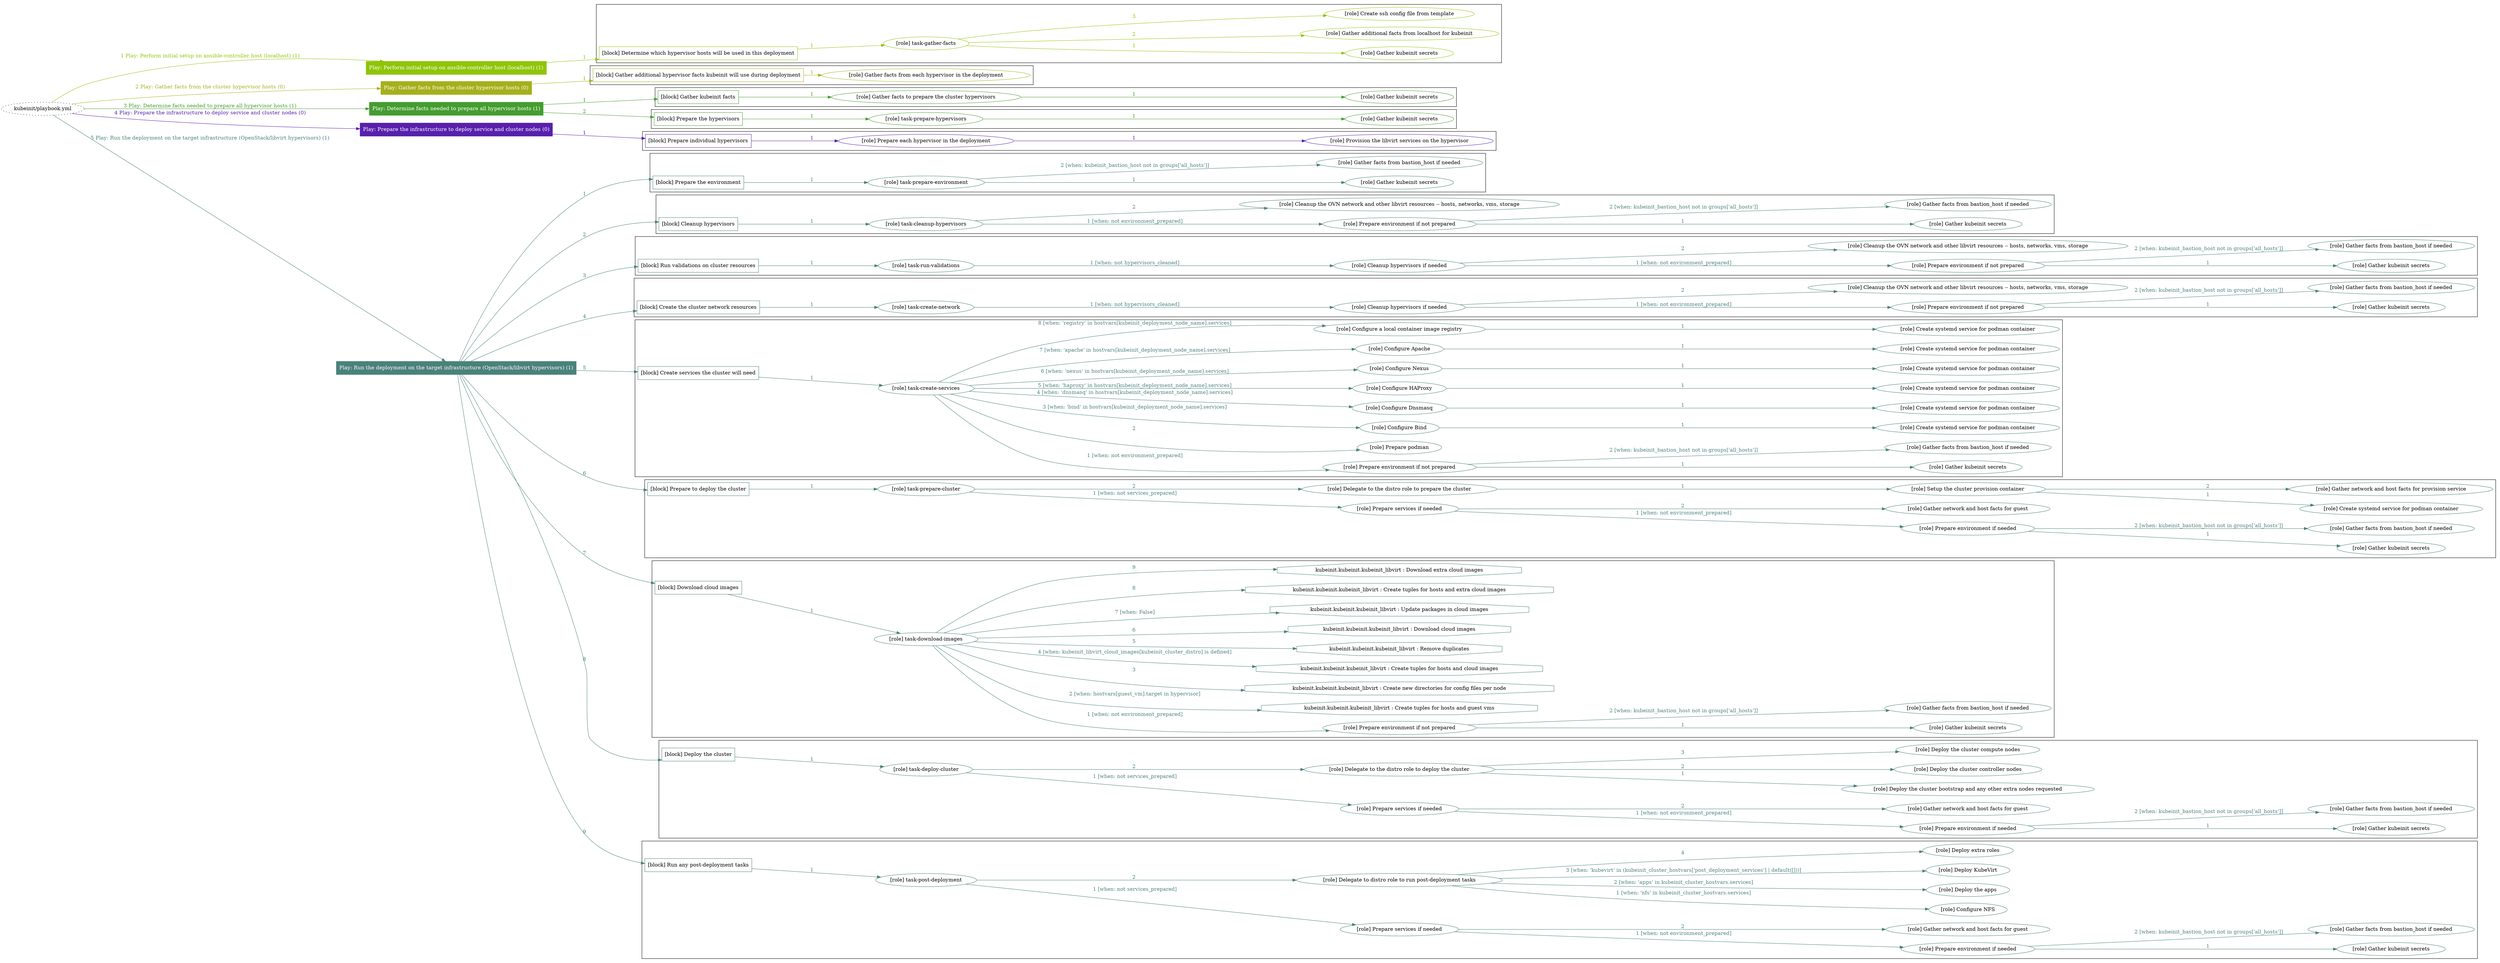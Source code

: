 digraph {
	graph [concentrate=true ordering=in rankdir=LR ratio=fill]
	edge [esep=5 sep=10]
	"kubeinit/playbook.yml" [URL="/home/runner/work/kubeinit/kubeinit/kubeinit/playbook.yml" id=playbook_f62dacee style=dotted]
	"kubeinit/playbook.yml" -> play_d34c6383 [label="1 Play: Perform initial setup on ansible-controller host (localhost) (1)" color="#90c408" fontcolor="#90c408" id=edge_play_d34c6383 labeltooltip="1 Play: Perform initial setup on ansible-controller host (localhost) (1)" tooltip="1 Play: Perform initial setup on ansible-controller host (localhost) (1)"]
	subgraph "Play: Perform initial setup on ansible-controller host (localhost) (1)" {
		play_d34c6383 [label="Play: Perform initial setup on ansible-controller host (localhost) (1)" URL="/home/runner/work/kubeinit/kubeinit/kubeinit/playbook.yml" color="#90c408" fontcolor="#ffffff" id=play_d34c6383 shape=box style=filled tooltip=localhost]
		play_d34c6383 -> block_86bbb90d [label=1 color="#90c408" fontcolor="#90c408" id=edge_block_86bbb90d labeltooltip=1 tooltip=1]
		subgraph cluster_block_86bbb90d {
			block_86bbb90d [label="[block] Determine which hypervisor hosts will be used in this deployment" URL="/home/runner/work/kubeinit/kubeinit/kubeinit/playbook.yml" color="#90c408" id=block_86bbb90d labeltooltip="Determine which hypervisor hosts will be used in this deployment" shape=box tooltip="Determine which hypervisor hosts will be used in this deployment"]
			block_86bbb90d -> role_127b3d92 [label="1 " color="#90c408" fontcolor="#90c408" id=edge_role_127b3d92 labeltooltip="1 " tooltip="1 "]
			subgraph "task-gather-facts" {
				role_127b3d92 [label="[role] task-gather-facts" URL="/home/runner/work/kubeinit/kubeinit/kubeinit/playbook.yml" color="#90c408" id=role_127b3d92 tooltip="task-gather-facts"]
				role_127b3d92 -> role_16529d26 [label="1 " color="#90c408" fontcolor="#90c408" id=edge_role_16529d26 labeltooltip="1 " tooltip="1 "]
				subgraph "Gather kubeinit secrets" {
					role_16529d26 [label="[role] Gather kubeinit secrets" URL="/home/runner/.ansible/collections/ansible_collections/kubeinit/kubeinit/roles/kubeinit_prepare/tasks/build_hypervisors_group.yml" color="#90c408" id=role_16529d26 tooltip="Gather kubeinit secrets"]
				}
				role_127b3d92 -> role_1d001908 [label="2 " color="#90c408" fontcolor="#90c408" id=edge_role_1d001908 labeltooltip="2 " tooltip="2 "]
				subgraph "Gather additional facts from localhost for kubeinit" {
					role_1d001908 [label="[role] Gather additional facts from localhost for kubeinit" URL="/home/runner/.ansible/collections/ansible_collections/kubeinit/kubeinit/roles/kubeinit_prepare/tasks/build_hypervisors_group.yml" color="#90c408" id=role_1d001908 tooltip="Gather additional facts from localhost for kubeinit"]
				}
				role_127b3d92 -> role_d68fce85 [label="3 " color="#90c408" fontcolor="#90c408" id=edge_role_d68fce85 labeltooltip="3 " tooltip="3 "]
				subgraph "Create ssh config file from template" {
					role_d68fce85 [label="[role] Create ssh config file from template" URL="/home/runner/.ansible/collections/ansible_collections/kubeinit/kubeinit/roles/kubeinit_prepare/tasks/build_hypervisors_group.yml" color="#90c408" id=role_d68fce85 tooltip="Create ssh config file from template"]
				}
			}
		}
	}
	"kubeinit/playbook.yml" -> play_07212cf3 [label="2 Play: Gather facts from the cluster hypervisor hosts (0)" color="#a6b01c" fontcolor="#a6b01c" id=edge_play_07212cf3 labeltooltip="2 Play: Gather facts from the cluster hypervisor hosts (0)" tooltip="2 Play: Gather facts from the cluster hypervisor hosts (0)"]
	subgraph "Play: Gather facts from the cluster hypervisor hosts (0)" {
		play_07212cf3 [label="Play: Gather facts from the cluster hypervisor hosts (0)" URL="/home/runner/work/kubeinit/kubeinit/kubeinit/playbook.yml" color="#a6b01c" fontcolor="#ffffff" id=play_07212cf3 shape=box style=filled tooltip="Play: Gather facts from the cluster hypervisor hosts (0)"]
		play_07212cf3 -> block_07e060f6 [label=1 color="#a6b01c" fontcolor="#a6b01c" id=edge_block_07e060f6 labeltooltip=1 tooltip=1]
		subgraph cluster_block_07e060f6 {
			block_07e060f6 [label="[block] Gather additional hypervisor facts kubeinit will use during deployment" URL="/home/runner/work/kubeinit/kubeinit/kubeinit/playbook.yml" color="#a6b01c" id=block_07e060f6 labeltooltip="Gather additional hypervisor facts kubeinit will use during deployment" shape=box tooltip="Gather additional hypervisor facts kubeinit will use during deployment"]
			block_07e060f6 -> role_99aef348 [label="1 " color="#a6b01c" fontcolor="#a6b01c" id=edge_role_99aef348 labeltooltip="1 " tooltip="1 "]
			subgraph "Gather facts from each hypervisor in the deployment" {
				role_99aef348 [label="[role] Gather facts from each hypervisor in the deployment" URL="/home/runner/work/kubeinit/kubeinit/kubeinit/playbook.yml" color="#a6b01c" id=role_99aef348 tooltip="Gather facts from each hypervisor in the deployment"]
			}
		}
	}
	"kubeinit/playbook.yml" -> play_70c550be [label="3 Play: Determine facts needed to prepare all hypervisor hosts (1)" color="#449d2f" fontcolor="#449d2f" id=edge_play_70c550be labeltooltip="3 Play: Determine facts needed to prepare all hypervisor hosts (1)" tooltip="3 Play: Determine facts needed to prepare all hypervisor hosts (1)"]
	subgraph "Play: Determine facts needed to prepare all hypervisor hosts (1)" {
		play_70c550be [label="Play: Determine facts needed to prepare all hypervisor hosts (1)" URL="/home/runner/work/kubeinit/kubeinit/kubeinit/playbook.yml" color="#449d2f" fontcolor="#ffffff" id=play_70c550be shape=box style=filled tooltip=localhost]
		play_70c550be -> block_99082cce [label=1 color="#449d2f" fontcolor="#449d2f" id=edge_block_99082cce labeltooltip=1 tooltip=1]
		subgraph cluster_block_99082cce {
			block_99082cce [label="[block] Gather kubeinit facts" URL="/home/runner/work/kubeinit/kubeinit/kubeinit/playbook.yml" color="#449d2f" id=block_99082cce labeltooltip="Gather kubeinit facts" shape=box tooltip="Gather kubeinit facts"]
			block_99082cce -> role_f2013ba8 [label="1 " color="#449d2f" fontcolor="#449d2f" id=edge_role_f2013ba8 labeltooltip="1 " tooltip="1 "]
			subgraph "Gather facts to prepare the cluster hypervisors" {
				role_f2013ba8 [label="[role] Gather facts to prepare the cluster hypervisors" URL="/home/runner/work/kubeinit/kubeinit/kubeinit/playbook.yml" color="#449d2f" id=role_f2013ba8 tooltip="Gather facts to prepare the cluster hypervisors"]
				role_f2013ba8 -> role_d6808d22 [label="1 " color="#449d2f" fontcolor="#449d2f" id=edge_role_d6808d22 labeltooltip="1 " tooltip="1 "]
				subgraph "Gather kubeinit secrets" {
					role_d6808d22 [label="[role] Gather kubeinit secrets" URL="/home/runner/.ansible/collections/ansible_collections/kubeinit/kubeinit/roles/kubeinit_prepare/tasks/gather_kubeinit_facts.yml" color="#449d2f" id=role_d6808d22 tooltip="Gather kubeinit secrets"]
				}
			}
		}
		play_70c550be -> block_7550e817 [label=2 color="#449d2f" fontcolor="#449d2f" id=edge_block_7550e817 labeltooltip=2 tooltip=2]
		subgraph cluster_block_7550e817 {
			block_7550e817 [label="[block] Prepare the hypervisors" URL="/home/runner/work/kubeinit/kubeinit/kubeinit/playbook.yml" color="#449d2f" id=block_7550e817 labeltooltip="Prepare the hypervisors" shape=box tooltip="Prepare the hypervisors"]
			block_7550e817 -> role_cfacbad2 [label="1 " color="#449d2f" fontcolor="#449d2f" id=edge_role_cfacbad2 labeltooltip="1 " tooltip="1 "]
			subgraph "task-prepare-hypervisors" {
				role_cfacbad2 [label="[role] task-prepare-hypervisors" URL="/home/runner/work/kubeinit/kubeinit/kubeinit/playbook.yml" color="#449d2f" id=role_cfacbad2 tooltip="task-prepare-hypervisors"]
				role_cfacbad2 -> role_4e8a6b74 [label="1 " color="#449d2f" fontcolor="#449d2f" id=edge_role_4e8a6b74 labeltooltip="1 " tooltip="1 "]
				subgraph "Gather kubeinit secrets" {
					role_4e8a6b74 [label="[role] Gather kubeinit secrets" URL="/home/runner/.ansible/collections/ansible_collections/kubeinit/kubeinit/roles/kubeinit_prepare/tasks/gather_kubeinit_facts.yml" color="#449d2f" id=role_4e8a6b74 tooltip="Gather kubeinit secrets"]
				}
			}
		}
	}
	"kubeinit/playbook.yml" -> play_c4260c16 [label="4 Play: Prepare the infrastructure to deploy service and cluster nodes (0)" color="#5820ac" fontcolor="#5820ac" id=edge_play_c4260c16 labeltooltip="4 Play: Prepare the infrastructure to deploy service and cluster nodes (0)" tooltip="4 Play: Prepare the infrastructure to deploy service and cluster nodes (0)"]
	subgraph "Play: Prepare the infrastructure to deploy service and cluster nodes (0)" {
		play_c4260c16 [label="Play: Prepare the infrastructure to deploy service and cluster nodes (0)" URL="/home/runner/work/kubeinit/kubeinit/kubeinit/playbook.yml" color="#5820ac" fontcolor="#ffffff" id=play_c4260c16 shape=box style=filled tooltip="Play: Prepare the infrastructure to deploy service and cluster nodes (0)"]
		play_c4260c16 -> block_08b76d4e [label=1 color="#5820ac" fontcolor="#5820ac" id=edge_block_08b76d4e labeltooltip=1 tooltip=1]
		subgraph cluster_block_08b76d4e {
			block_08b76d4e [label="[block] Prepare individual hypervisors" URL="/home/runner/work/kubeinit/kubeinit/kubeinit/playbook.yml" color="#5820ac" id=block_08b76d4e labeltooltip="Prepare individual hypervisors" shape=box tooltip="Prepare individual hypervisors"]
			block_08b76d4e -> role_94db385a [label="1 " color="#5820ac" fontcolor="#5820ac" id=edge_role_94db385a labeltooltip="1 " tooltip="1 "]
			subgraph "Prepare each hypervisor in the deployment" {
				role_94db385a [label="[role] Prepare each hypervisor in the deployment" URL="/home/runner/work/kubeinit/kubeinit/kubeinit/playbook.yml" color="#5820ac" id=role_94db385a tooltip="Prepare each hypervisor in the deployment"]
				role_94db385a -> role_24087359 [label="1 " color="#5820ac" fontcolor="#5820ac" id=edge_role_24087359 labeltooltip="1 " tooltip="1 "]
				subgraph "Provision the libvirt services on the hypervisor" {
					role_24087359 [label="[role] Provision the libvirt services on the hypervisor" URL="/home/runner/.ansible/collections/ansible_collections/kubeinit/kubeinit/roles/kubeinit_prepare/tasks/prepare_hypervisor.yml" color="#5820ac" id=role_24087359 tooltip="Provision the libvirt services on the hypervisor"]
				}
			}
		}
	}
	"kubeinit/playbook.yml" -> play_a741272f [label="5 Play: Run the deployment on the target infrastructure (OpenStack/libvirt hypervisors) (1)" color="#4a827b" fontcolor="#4a827b" id=edge_play_a741272f labeltooltip="5 Play: Run the deployment on the target infrastructure (OpenStack/libvirt hypervisors) (1)" tooltip="5 Play: Run the deployment on the target infrastructure (OpenStack/libvirt hypervisors) (1)"]
	subgraph "Play: Run the deployment on the target infrastructure (OpenStack/libvirt hypervisors) (1)" {
		play_a741272f [label="Play: Run the deployment on the target infrastructure (OpenStack/libvirt hypervisors) (1)" URL="/home/runner/work/kubeinit/kubeinit/kubeinit/playbook.yml" color="#4a827b" fontcolor="#ffffff" id=play_a741272f shape=box style=filled tooltip=localhost]
		play_a741272f -> block_d82d69b3 [label=1 color="#4a827b" fontcolor="#4a827b" id=edge_block_d82d69b3 labeltooltip=1 tooltip=1]
		subgraph cluster_block_d82d69b3 {
			block_d82d69b3 [label="[block] Prepare the environment" URL="/home/runner/work/kubeinit/kubeinit/kubeinit/playbook.yml" color="#4a827b" id=block_d82d69b3 labeltooltip="Prepare the environment" shape=box tooltip="Prepare the environment"]
			block_d82d69b3 -> role_6248d3af [label="1 " color="#4a827b" fontcolor="#4a827b" id=edge_role_6248d3af labeltooltip="1 " tooltip="1 "]
			subgraph "task-prepare-environment" {
				role_6248d3af [label="[role] task-prepare-environment" URL="/home/runner/work/kubeinit/kubeinit/kubeinit/playbook.yml" color="#4a827b" id=role_6248d3af tooltip="task-prepare-environment"]
				role_6248d3af -> role_ca3c76b8 [label="1 " color="#4a827b" fontcolor="#4a827b" id=edge_role_ca3c76b8 labeltooltip="1 " tooltip="1 "]
				subgraph "Gather kubeinit secrets" {
					role_ca3c76b8 [label="[role] Gather kubeinit secrets" URL="/home/runner/.ansible/collections/ansible_collections/kubeinit/kubeinit/roles/kubeinit_prepare/tasks/gather_kubeinit_facts.yml" color="#4a827b" id=role_ca3c76b8 tooltip="Gather kubeinit secrets"]
				}
				role_6248d3af -> role_d2917ccc [label="2 [when: kubeinit_bastion_host not in groups['all_hosts']]" color="#4a827b" fontcolor="#4a827b" id=edge_role_d2917ccc labeltooltip="2 [when: kubeinit_bastion_host not in groups['all_hosts']]" tooltip="2 [when: kubeinit_bastion_host not in groups['all_hosts']]"]
				subgraph "Gather facts from bastion_host if needed" {
					role_d2917ccc [label="[role] Gather facts from bastion_host if needed" URL="/home/runner/.ansible/collections/ansible_collections/kubeinit/kubeinit/roles/kubeinit_prepare/tasks/main.yml" color="#4a827b" id=role_d2917ccc tooltip="Gather facts from bastion_host if needed"]
				}
			}
		}
		play_a741272f -> block_89698803 [label=2 color="#4a827b" fontcolor="#4a827b" id=edge_block_89698803 labeltooltip=2 tooltip=2]
		subgraph cluster_block_89698803 {
			block_89698803 [label="[block] Cleanup hypervisors" URL="/home/runner/work/kubeinit/kubeinit/kubeinit/playbook.yml" color="#4a827b" id=block_89698803 labeltooltip="Cleanup hypervisors" shape=box tooltip="Cleanup hypervisors"]
			block_89698803 -> role_d2c36cb2 [label="1 " color="#4a827b" fontcolor="#4a827b" id=edge_role_d2c36cb2 labeltooltip="1 " tooltip="1 "]
			subgraph "task-cleanup-hypervisors" {
				role_d2c36cb2 [label="[role] task-cleanup-hypervisors" URL="/home/runner/work/kubeinit/kubeinit/kubeinit/playbook.yml" color="#4a827b" id=role_d2c36cb2 tooltip="task-cleanup-hypervisors"]
				role_d2c36cb2 -> role_709db696 [label="1 [when: not environment_prepared]" color="#4a827b" fontcolor="#4a827b" id=edge_role_709db696 labeltooltip="1 [when: not environment_prepared]" tooltip="1 [when: not environment_prepared]"]
				subgraph "Prepare environment if not prepared" {
					role_709db696 [label="[role] Prepare environment if not prepared" URL="/home/runner/.ansible/collections/ansible_collections/kubeinit/kubeinit/roles/kubeinit_libvirt/tasks/cleanup_hypervisors.yml" color="#4a827b" id=role_709db696 tooltip="Prepare environment if not prepared"]
					role_709db696 -> role_8a3fa9d1 [label="1 " color="#4a827b" fontcolor="#4a827b" id=edge_role_8a3fa9d1 labeltooltip="1 " tooltip="1 "]
					subgraph "Gather kubeinit secrets" {
						role_8a3fa9d1 [label="[role] Gather kubeinit secrets" URL="/home/runner/.ansible/collections/ansible_collections/kubeinit/kubeinit/roles/kubeinit_prepare/tasks/gather_kubeinit_facts.yml" color="#4a827b" id=role_8a3fa9d1 tooltip="Gather kubeinit secrets"]
					}
					role_709db696 -> role_1c7e9cf4 [label="2 [when: kubeinit_bastion_host not in groups['all_hosts']]" color="#4a827b" fontcolor="#4a827b" id=edge_role_1c7e9cf4 labeltooltip="2 [when: kubeinit_bastion_host not in groups['all_hosts']]" tooltip="2 [when: kubeinit_bastion_host not in groups['all_hosts']]"]
					subgraph "Gather facts from bastion_host if needed" {
						role_1c7e9cf4 [label="[role] Gather facts from bastion_host if needed" URL="/home/runner/.ansible/collections/ansible_collections/kubeinit/kubeinit/roles/kubeinit_prepare/tasks/main.yml" color="#4a827b" id=role_1c7e9cf4 tooltip="Gather facts from bastion_host if needed"]
					}
				}
				role_d2c36cb2 -> role_dbc3b9ea [label="2 " color="#4a827b" fontcolor="#4a827b" id=edge_role_dbc3b9ea labeltooltip="2 " tooltip="2 "]
				subgraph "Cleanup the OVN network and other libvirt resources -- hosts, networks, vms, storage" {
					role_dbc3b9ea [label="[role] Cleanup the OVN network and other libvirt resources -- hosts, networks, vms, storage" URL="/home/runner/.ansible/collections/ansible_collections/kubeinit/kubeinit/roles/kubeinit_libvirt/tasks/cleanup_hypervisors.yml" color="#4a827b" id=role_dbc3b9ea tooltip="Cleanup the OVN network and other libvirt resources -- hosts, networks, vms, storage"]
				}
			}
		}
		play_a741272f -> block_a65690b3 [label=3 color="#4a827b" fontcolor="#4a827b" id=edge_block_a65690b3 labeltooltip=3 tooltip=3]
		subgraph cluster_block_a65690b3 {
			block_a65690b3 [label="[block] Run validations on cluster resources" URL="/home/runner/work/kubeinit/kubeinit/kubeinit/playbook.yml" color="#4a827b" id=block_a65690b3 labeltooltip="Run validations on cluster resources" shape=box tooltip="Run validations on cluster resources"]
			block_a65690b3 -> role_35ef957d [label="1 " color="#4a827b" fontcolor="#4a827b" id=edge_role_35ef957d labeltooltip="1 " tooltip="1 "]
			subgraph "task-run-validations" {
				role_35ef957d [label="[role] task-run-validations" URL="/home/runner/work/kubeinit/kubeinit/kubeinit/playbook.yml" color="#4a827b" id=role_35ef957d tooltip="task-run-validations"]
				role_35ef957d -> role_9b963ed4 [label="1 [when: not hypervisors_cleaned]" color="#4a827b" fontcolor="#4a827b" id=edge_role_9b963ed4 labeltooltip="1 [when: not hypervisors_cleaned]" tooltip="1 [when: not hypervisors_cleaned]"]
				subgraph "Cleanup hypervisors if needed" {
					role_9b963ed4 [label="[role] Cleanup hypervisors if needed" URL="/home/runner/.ansible/collections/ansible_collections/kubeinit/kubeinit/roles/kubeinit_validations/tasks/main.yml" color="#4a827b" id=role_9b963ed4 tooltip="Cleanup hypervisors if needed"]
					role_9b963ed4 -> role_b4fe8e39 [label="1 [when: not environment_prepared]" color="#4a827b" fontcolor="#4a827b" id=edge_role_b4fe8e39 labeltooltip="1 [when: not environment_prepared]" tooltip="1 [when: not environment_prepared]"]
					subgraph "Prepare environment if not prepared" {
						role_b4fe8e39 [label="[role] Prepare environment if not prepared" URL="/home/runner/.ansible/collections/ansible_collections/kubeinit/kubeinit/roles/kubeinit_libvirt/tasks/cleanup_hypervisors.yml" color="#4a827b" id=role_b4fe8e39 tooltip="Prepare environment if not prepared"]
						role_b4fe8e39 -> role_36b3250a [label="1 " color="#4a827b" fontcolor="#4a827b" id=edge_role_36b3250a labeltooltip="1 " tooltip="1 "]
						subgraph "Gather kubeinit secrets" {
							role_36b3250a [label="[role] Gather kubeinit secrets" URL="/home/runner/.ansible/collections/ansible_collections/kubeinit/kubeinit/roles/kubeinit_prepare/tasks/gather_kubeinit_facts.yml" color="#4a827b" id=role_36b3250a tooltip="Gather kubeinit secrets"]
						}
						role_b4fe8e39 -> role_ecd7f9a7 [label="2 [when: kubeinit_bastion_host not in groups['all_hosts']]" color="#4a827b" fontcolor="#4a827b" id=edge_role_ecd7f9a7 labeltooltip="2 [when: kubeinit_bastion_host not in groups['all_hosts']]" tooltip="2 [when: kubeinit_bastion_host not in groups['all_hosts']]"]
						subgraph "Gather facts from bastion_host if needed" {
							role_ecd7f9a7 [label="[role] Gather facts from bastion_host if needed" URL="/home/runner/.ansible/collections/ansible_collections/kubeinit/kubeinit/roles/kubeinit_prepare/tasks/main.yml" color="#4a827b" id=role_ecd7f9a7 tooltip="Gather facts from bastion_host if needed"]
						}
					}
					role_9b963ed4 -> role_cd6e85a2 [label="2 " color="#4a827b" fontcolor="#4a827b" id=edge_role_cd6e85a2 labeltooltip="2 " tooltip="2 "]
					subgraph "Cleanup the OVN network and other libvirt resources -- hosts, networks, vms, storage" {
						role_cd6e85a2 [label="[role] Cleanup the OVN network and other libvirt resources -- hosts, networks, vms, storage" URL="/home/runner/.ansible/collections/ansible_collections/kubeinit/kubeinit/roles/kubeinit_libvirt/tasks/cleanup_hypervisors.yml" color="#4a827b" id=role_cd6e85a2 tooltip="Cleanup the OVN network and other libvirt resources -- hosts, networks, vms, storage"]
					}
				}
			}
		}
		play_a741272f -> block_ec0f34a5 [label=4 color="#4a827b" fontcolor="#4a827b" id=edge_block_ec0f34a5 labeltooltip=4 tooltip=4]
		subgraph cluster_block_ec0f34a5 {
			block_ec0f34a5 [label="[block] Create the cluster network resources" URL="/home/runner/work/kubeinit/kubeinit/kubeinit/playbook.yml" color="#4a827b" id=block_ec0f34a5 labeltooltip="Create the cluster network resources" shape=box tooltip="Create the cluster network resources"]
			block_ec0f34a5 -> role_79309ee3 [label="1 " color="#4a827b" fontcolor="#4a827b" id=edge_role_79309ee3 labeltooltip="1 " tooltip="1 "]
			subgraph "task-create-network" {
				role_79309ee3 [label="[role] task-create-network" URL="/home/runner/work/kubeinit/kubeinit/kubeinit/playbook.yml" color="#4a827b" id=role_79309ee3 tooltip="task-create-network"]
				role_79309ee3 -> role_5960c71c [label="1 [when: not hypervisors_cleaned]" color="#4a827b" fontcolor="#4a827b" id=edge_role_5960c71c labeltooltip="1 [when: not hypervisors_cleaned]" tooltip="1 [when: not hypervisors_cleaned]"]
				subgraph "Cleanup hypervisors if needed" {
					role_5960c71c [label="[role] Cleanup hypervisors if needed" URL="/home/runner/.ansible/collections/ansible_collections/kubeinit/kubeinit/roles/kubeinit_libvirt/tasks/create_network.yml" color="#4a827b" id=role_5960c71c tooltip="Cleanup hypervisors if needed"]
					role_5960c71c -> role_e1ef903c [label="1 [when: not environment_prepared]" color="#4a827b" fontcolor="#4a827b" id=edge_role_e1ef903c labeltooltip="1 [when: not environment_prepared]" tooltip="1 [when: not environment_prepared]"]
					subgraph "Prepare environment if not prepared" {
						role_e1ef903c [label="[role] Prepare environment if not prepared" URL="/home/runner/.ansible/collections/ansible_collections/kubeinit/kubeinit/roles/kubeinit_libvirt/tasks/cleanup_hypervisors.yml" color="#4a827b" id=role_e1ef903c tooltip="Prepare environment if not prepared"]
						role_e1ef903c -> role_7c3bd66a [label="1 " color="#4a827b" fontcolor="#4a827b" id=edge_role_7c3bd66a labeltooltip="1 " tooltip="1 "]
						subgraph "Gather kubeinit secrets" {
							role_7c3bd66a [label="[role] Gather kubeinit secrets" URL="/home/runner/.ansible/collections/ansible_collections/kubeinit/kubeinit/roles/kubeinit_prepare/tasks/gather_kubeinit_facts.yml" color="#4a827b" id=role_7c3bd66a tooltip="Gather kubeinit secrets"]
						}
						role_e1ef903c -> role_1b9ec767 [label="2 [when: kubeinit_bastion_host not in groups['all_hosts']]" color="#4a827b" fontcolor="#4a827b" id=edge_role_1b9ec767 labeltooltip="2 [when: kubeinit_bastion_host not in groups['all_hosts']]" tooltip="2 [when: kubeinit_bastion_host not in groups['all_hosts']]"]
						subgraph "Gather facts from bastion_host if needed" {
							role_1b9ec767 [label="[role] Gather facts from bastion_host if needed" URL="/home/runner/.ansible/collections/ansible_collections/kubeinit/kubeinit/roles/kubeinit_prepare/tasks/main.yml" color="#4a827b" id=role_1b9ec767 tooltip="Gather facts from bastion_host if needed"]
						}
					}
					role_5960c71c -> role_09529d00 [label="2 " color="#4a827b" fontcolor="#4a827b" id=edge_role_09529d00 labeltooltip="2 " tooltip="2 "]
					subgraph "Cleanup the OVN network and other libvirt resources -- hosts, networks, vms, storage" {
						role_09529d00 [label="[role] Cleanup the OVN network and other libvirt resources -- hosts, networks, vms, storage" URL="/home/runner/.ansible/collections/ansible_collections/kubeinit/kubeinit/roles/kubeinit_libvirt/tasks/cleanup_hypervisors.yml" color="#4a827b" id=role_09529d00 tooltip="Cleanup the OVN network and other libvirt resources -- hosts, networks, vms, storage"]
					}
				}
			}
		}
		play_a741272f -> block_b854f8ec [label=5 color="#4a827b" fontcolor="#4a827b" id=edge_block_b854f8ec labeltooltip=5 tooltip=5]
		subgraph cluster_block_b854f8ec {
			block_b854f8ec [label="[block] Create services the cluster will need" URL="/home/runner/work/kubeinit/kubeinit/kubeinit/playbook.yml" color="#4a827b" id=block_b854f8ec labeltooltip="Create services the cluster will need" shape=box tooltip="Create services the cluster will need"]
			block_b854f8ec -> role_b4e1a129 [label="1 " color="#4a827b" fontcolor="#4a827b" id=edge_role_b4e1a129 labeltooltip="1 " tooltip="1 "]
			subgraph "task-create-services" {
				role_b4e1a129 [label="[role] task-create-services" URL="/home/runner/work/kubeinit/kubeinit/kubeinit/playbook.yml" color="#4a827b" id=role_b4e1a129 tooltip="task-create-services"]
				role_b4e1a129 -> role_f7bebf9a [label="1 [when: not environment_prepared]" color="#4a827b" fontcolor="#4a827b" id=edge_role_f7bebf9a labeltooltip="1 [when: not environment_prepared]" tooltip="1 [when: not environment_prepared]"]
				subgraph "Prepare environment if not prepared" {
					role_f7bebf9a [label="[role] Prepare environment if not prepared" URL="/home/runner/.ansible/collections/ansible_collections/kubeinit/kubeinit/roles/kubeinit_services/tasks/main.yml" color="#4a827b" id=role_f7bebf9a tooltip="Prepare environment if not prepared"]
					role_f7bebf9a -> role_a8dc047a [label="1 " color="#4a827b" fontcolor="#4a827b" id=edge_role_a8dc047a labeltooltip="1 " tooltip="1 "]
					subgraph "Gather kubeinit secrets" {
						role_a8dc047a [label="[role] Gather kubeinit secrets" URL="/home/runner/.ansible/collections/ansible_collections/kubeinit/kubeinit/roles/kubeinit_prepare/tasks/gather_kubeinit_facts.yml" color="#4a827b" id=role_a8dc047a tooltip="Gather kubeinit secrets"]
					}
					role_f7bebf9a -> role_4ca5aabd [label="2 [when: kubeinit_bastion_host not in groups['all_hosts']]" color="#4a827b" fontcolor="#4a827b" id=edge_role_4ca5aabd labeltooltip="2 [when: kubeinit_bastion_host not in groups['all_hosts']]" tooltip="2 [when: kubeinit_bastion_host not in groups['all_hosts']]"]
					subgraph "Gather facts from bastion_host if needed" {
						role_4ca5aabd [label="[role] Gather facts from bastion_host if needed" URL="/home/runner/.ansible/collections/ansible_collections/kubeinit/kubeinit/roles/kubeinit_prepare/tasks/main.yml" color="#4a827b" id=role_4ca5aabd tooltip="Gather facts from bastion_host if needed"]
					}
				}
				role_b4e1a129 -> role_1371e0b3 [label="2 " color="#4a827b" fontcolor="#4a827b" id=edge_role_1371e0b3 labeltooltip="2 " tooltip="2 "]
				subgraph "Prepare podman" {
					role_1371e0b3 [label="[role] Prepare podman" URL="/home/runner/.ansible/collections/ansible_collections/kubeinit/kubeinit/roles/kubeinit_services/tasks/00_create_service_pod.yml" color="#4a827b" id=role_1371e0b3 tooltip="Prepare podman"]
				}
				role_b4e1a129 -> role_7d879eda [label="3 [when: 'bind' in hostvars[kubeinit_deployment_node_name].services]" color="#4a827b" fontcolor="#4a827b" id=edge_role_7d879eda labeltooltip="3 [when: 'bind' in hostvars[kubeinit_deployment_node_name].services]" tooltip="3 [when: 'bind' in hostvars[kubeinit_deployment_node_name].services]"]
				subgraph "Configure Bind" {
					role_7d879eda [label="[role] Configure Bind" URL="/home/runner/.ansible/collections/ansible_collections/kubeinit/kubeinit/roles/kubeinit_services/tasks/start_services_containers.yml" color="#4a827b" id=role_7d879eda tooltip="Configure Bind"]
					role_7d879eda -> role_5553ebef [label="1 " color="#4a827b" fontcolor="#4a827b" id=edge_role_5553ebef labeltooltip="1 " tooltip="1 "]
					subgraph "Create systemd service for podman container" {
						role_5553ebef [label="[role] Create systemd service for podman container" URL="/home/runner/.ansible/collections/ansible_collections/kubeinit/kubeinit/roles/kubeinit_bind/tasks/main.yml" color="#4a827b" id=role_5553ebef tooltip="Create systemd service for podman container"]
					}
				}
				role_b4e1a129 -> role_bba0e2df [label="4 [when: 'dnsmasq' in hostvars[kubeinit_deployment_node_name].services]" color="#4a827b" fontcolor="#4a827b" id=edge_role_bba0e2df labeltooltip="4 [when: 'dnsmasq' in hostvars[kubeinit_deployment_node_name].services]" tooltip="4 [when: 'dnsmasq' in hostvars[kubeinit_deployment_node_name].services]"]
				subgraph "Configure Dnsmasq" {
					role_bba0e2df [label="[role] Configure Dnsmasq" URL="/home/runner/.ansible/collections/ansible_collections/kubeinit/kubeinit/roles/kubeinit_services/tasks/start_services_containers.yml" color="#4a827b" id=role_bba0e2df tooltip="Configure Dnsmasq"]
					role_bba0e2df -> role_cf04bbf0 [label="1 " color="#4a827b" fontcolor="#4a827b" id=edge_role_cf04bbf0 labeltooltip="1 " tooltip="1 "]
					subgraph "Create systemd service for podman container" {
						role_cf04bbf0 [label="[role] Create systemd service for podman container" URL="/home/runner/.ansible/collections/ansible_collections/kubeinit/kubeinit/roles/kubeinit_dnsmasq/tasks/main.yml" color="#4a827b" id=role_cf04bbf0 tooltip="Create systemd service for podman container"]
					}
				}
				role_b4e1a129 -> role_32f9d0b7 [label="5 [when: 'haproxy' in hostvars[kubeinit_deployment_node_name].services]" color="#4a827b" fontcolor="#4a827b" id=edge_role_32f9d0b7 labeltooltip="5 [when: 'haproxy' in hostvars[kubeinit_deployment_node_name].services]" tooltip="5 [when: 'haproxy' in hostvars[kubeinit_deployment_node_name].services]"]
				subgraph "Configure HAProxy" {
					role_32f9d0b7 [label="[role] Configure HAProxy" URL="/home/runner/.ansible/collections/ansible_collections/kubeinit/kubeinit/roles/kubeinit_services/tasks/start_services_containers.yml" color="#4a827b" id=role_32f9d0b7 tooltip="Configure HAProxy"]
					role_32f9d0b7 -> role_088d3aba [label="1 " color="#4a827b" fontcolor="#4a827b" id=edge_role_088d3aba labeltooltip="1 " tooltip="1 "]
					subgraph "Create systemd service for podman container" {
						role_088d3aba [label="[role] Create systemd service for podman container" URL="/home/runner/.ansible/collections/ansible_collections/kubeinit/kubeinit/roles/kubeinit_haproxy/tasks/main.yml" color="#4a827b" id=role_088d3aba tooltip="Create systemd service for podman container"]
					}
				}
				role_b4e1a129 -> role_edaac383 [label="6 [when: 'nexus' in hostvars[kubeinit_deployment_node_name].services]" color="#4a827b" fontcolor="#4a827b" id=edge_role_edaac383 labeltooltip="6 [when: 'nexus' in hostvars[kubeinit_deployment_node_name].services]" tooltip="6 [when: 'nexus' in hostvars[kubeinit_deployment_node_name].services]"]
				subgraph "Configure Nexus" {
					role_edaac383 [label="[role] Configure Nexus" URL="/home/runner/.ansible/collections/ansible_collections/kubeinit/kubeinit/roles/kubeinit_services/tasks/start_services_containers.yml" color="#4a827b" id=role_edaac383 tooltip="Configure Nexus"]
					role_edaac383 -> role_3a336c23 [label="1 " color="#4a827b" fontcolor="#4a827b" id=edge_role_3a336c23 labeltooltip="1 " tooltip="1 "]
					subgraph "Create systemd service for podman container" {
						role_3a336c23 [label="[role] Create systemd service for podman container" URL="/home/runner/.ansible/collections/ansible_collections/kubeinit/kubeinit/roles/kubeinit_nexus/tasks/main.yml" color="#4a827b" id=role_3a336c23 tooltip="Create systemd service for podman container"]
					}
				}
				role_b4e1a129 -> role_ffa15065 [label="7 [when: 'apache' in hostvars[kubeinit_deployment_node_name].services]" color="#4a827b" fontcolor="#4a827b" id=edge_role_ffa15065 labeltooltip="7 [when: 'apache' in hostvars[kubeinit_deployment_node_name].services]" tooltip="7 [when: 'apache' in hostvars[kubeinit_deployment_node_name].services]"]
				subgraph "Configure Apache" {
					role_ffa15065 [label="[role] Configure Apache" URL="/home/runner/.ansible/collections/ansible_collections/kubeinit/kubeinit/roles/kubeinit_services/tasks/start_services_containers.yml" color="#4a827b" id=role_ffa15065 tooltip="Configure Apache"]
					role_ffa15065 -> role_7f0e7e2e [label="1 " color="#4a827b" fontcolor="#4a827b" id=edge_role_7f0e7e2e labeltooltip="1 " tooltip="1 "]
					subgraph "Create systemd service for podman container" {
						role_7f0e7e2e [label="[role] Create systemd service for podman container" URL="/home/runner/.ansible/collections/ansible_collections/kubeinit/kubeinit/roles/kubeinit_apache/tasks/main.yml" color="#4a827b" id=role_7f0e7e2e tooltip="Create systemd service for podman container"]
					}
				}
				role_b4e1a129 -> role_8db12c27 [label="8 [when: 'registry' in hostvars[kubeinit_deployment_node_name].services]" color="#4a827b" fontcolor="#4a827b" id=edge_role_8db12c27 labeltooltip="8 [when: 'registry' in hostvars[kubeinit_deployment_node_name].services]" tooltip="8 [when: 'registry' in hostvars[kubeinit_deployment_node_name].services]"]
				subgraph "Configure a local container image registry" {
					role_8db12c27 [label="[role] Configure a local container image registry" URL="/home/runner/.ansible/collections/ansible_collections/kubeinit/kubeinit/roles/kubeinit_services/tasks/start_services_containers.yml" color="#4a827b" id=role_8db12c27 tooltip="Configure a local container image registry"]
					role_8db12c27 -> role_4abfe576 [label="1 " color="#4a827b" fontcolor="#4a827b" id=edge_role_4abfe576 labeltooltip="1 " tooltip="1 "]
					subgraph "Create systemd service for podman container" {
						role_4abfe576 [label="[role] Create systemd service for podman container" URL="/home/runner/.ansible/collections/ansible_collections/kubeinit/kubeinit/roles/kubeinit_registry/tasks/main.yml" color="#4a827b" id=role_4abfe576 tooltip="Create systemd service for podman container"]
					}
				}
			}
		}
		play_a741272f -> block_225733b7 [label=6 color="#4a827b" fontcolor="#4a827b" id=edge_block_225733b7 labeltooltip=6 tooltip=6]
		subgraph cluster_block_225733b7 {
			block_225733b7 [label="[block] Prepare to deploy the cluster" URL="/home/runner/work/kubeinit/kubeinit/kubeinit/playbook.yml" color="#4a827b" id=block_225733b7 labeltooltip="Prepare to deploy the cluster" shape=box tooltip="Prepare to deploy the cluster"]
			block_225733b7 -> role_beb1aaa2 [label="1 " color="#4a827b" fontcolor="#4a827b" id=edge_role_beb1aaa2 labeltooltip="1 " tooltip="1 "]
			subgraph "task-prepare-cluster" {
				role_beb1aaa2 [label="[role] task-prepare-cluster" URL="/home/runner/work/kubeinit/kubeinit/kubeinit/playbook.yml" color="#4a827b" id=role_beb1aaa2 tooltip="task-prepare-cluster"]
				role_beb1aaa2 -> role_6849409e [label="1 [when: not services_prepared]" color="#4a827b" fontcolor="#4a827b" id=edge_role_6849409e labeltooltip="1 [when: not services_prepared]" tooltip="1 [when: not services_prepared]"]
				subgraph "Prepare services if needed" {
					role_6849409e [label="[role] Prepare services if needed" URL="/home/runner/.ansible/collections/ansible_collections/kubeinit/kubeinit/roles/kubeinit_prepare/tasks/prepare_cluster.yml" color="#4a827b" id=role_6849409e tooltip="Prepare services if needed"]
					role_6849409e -> role_952c4fe7 [label="1 [when: not environment_prepared]" color="#4a827b" fontcolor="#4a827b" id=edge_role_952c4fe7 labeltooltip="1 [when: not environment_prepared]" tooltip="1 [when: not environment_prepared]"]
					subgraph "Prepare environment if needed" {
						role_952c4fe7 [label="[role] Prepare environment if needed" URL="/home/runner/.ansible/collections/ansible_collections/kubeinit/kubeinit/roles/kubeinit_services/tasks/prepare_services.yml" color="#4a827b" id=role_952c4fe7 tooltip="Prepare environment if needed"]
						role_952c4fe7 -> role_1c006887 [label="1 " color="#4a827b" fontcolor="#4a827b" id=edge_role_1c006887 labeltooltip="1 " tooltip="1 "]
						subgraph "Gather kubeinit secrets" {
							role_1c006887 [label="[role] Gather kubeinit secrets" URL="/home/runner/.ansible/collections/ansible_collections/kubeinit/kubeinit/roles/kubeinit_prepare/tasks/gather_kubeinit_facts.yml" color="#4a827b" id=role_1c006887 tooltip="Gather kubeinit secrets"]
						}
						role_952c4fe7 -> role_407f6e44 [label="2 [when: kubeinit_bastion_host not in groups['all_hosts']]" color="#4a827b" fontcolor="#4a827b" id=edge_role_407f6e44 labeltooltip="2 [when: kubeinit_bastion_host not in groups['all_hosts']]" tooltip="2 [when: kubeinit_bastion_host not in groups['all_hosts']]"]
						subgraph "Gather facts from bastion_host if needed" {
							role_407f6e44 [label="[role] Gather facts from bastion_host if needed" URL="/home/runner/.ansible/collections/ansible_collections/kubeinit/kubeinit/roles/kubeinit_prepare/tasks/main.yml" color="#4a827b" id=role_407f6e44 tooltip="Gather facts from bastion_host if needed"]
						}
					}
					role_6849409e -> role_9f1c6455 [label="2 " color="#4a827b" fontcolor="#4a827b" id=edge_role_9f1c6455 labeltooltip="2 " tooltip="2 "]
					subgraph "Gather network and host facts for guest" {
						role_9f1c6455 [label="[role] Gather network and host facts for guest" URL="/home/runner/.ansible/collections/ansible_collections/kubeinit/kubeinit/roles/kubeinit_services/tasks/prepare_services.yml" color="#4a827b" id=role_9f1c6455 tooltip="Gather network and host facts for guest"]
					}
				}
				role_beb1aaa2 -> role_187e25c5 [label="2 " color="#4a827b" fontcolor="#4a827b" id=edge_role_187e25c5 labeltooltip="2 " tooltip="2 "]
				subgraph "Delegate to the distro role to prepare the cluster" {
					role_187e25c5 [label="[role] Delegate to the distro role to prepare the cluster" URL="/home/runner/.ansible/collections/ansible_collections/kubeinit/kubeinit/roles/kubeinit_prepare/tasks/prepare_cluster.yml" color="#4a827b" id=role_187e25c5 tooltip="Delegate to the distro role to prepare the cluster"]
					role_187e25c5 -> role_b143edeb [label="1 " color="#4a827b" fontcolor="#4a827b" id=edge_role_b143edeb labeltooltip="1 " tooltip="1 "]
					subgraph "Setup the cluster provision container" {
						role_b143edeb [label="[role] Setup the cluster provision container" URL="/home/runner/.ansible/collections/ansible_collections/kubeinit/kubeinit/roles/kubeinit_openshift/tasks/prepare_cluster.yml" color="#4a827b" id=role_b143edeb tooltip="Setup the cluster provision container"]
						role_b143edeb -> role_6a08135b [label="1 " color="#4a827b" fontcolor="#4a827b" id=edge_role_6a08135b labeltooltip="1 " tooltip="1 "]
						subgraph "Create systemd service for podman container" {
							role_6a08135b [label="[role] Create systemd service for podman container" URL="/home/runner/.ansible/collections/ansible_collections/kubeinit/kubeinit/roles/kubeinit_services/tasks/create_provision_container.yml" color="#4a827b" id=role_6a08135b tooltip="Create systemd service for podman container"]
						}
						role_b143edeb -> role_256b79f9 [label="2 " color="#4a827b" fontcolor="#4a827b" id=edge_role_256b79f9 labeltooltip="2 " tooltip="2 "]
						subgraph "Gather network and host facts for provision service" {
							role_256b79f9 [label="[role] Gather network and host facts for provision service" URL="/home/runner/.ansible/collections/ansible_collections/kubeinit/kubeinit/roles/kubeinit_services/tasks/create_provision_container.yml" color="#4a827b" id=role_256b79f9 tooltip="Gather network and host facts for provision service"]
						}
					}
				}
			}
		}
		play_a741272f -> block_f06972ae [label=7 color="#4a827b" fontcolor="#4a827b" id=edge_block_f06972ae labeltooltip=7 tooltip=7]
		subgraph cluster_block_f06972ae {
			block_f06972ae [label="[block] Download cloud images" URL="/home/runner/work/kubeinit/kubeinit/kubeinit/playbook.yml" color="#4a827b" id=block_f06972ae labeltooltip="Download cloud images" shape=box tooltip="Download cloud images"]
			block_f06972ae -> role_81445f8b [label="1 " color="#4a827b" fontcolor="#4a827b" id=edge_role_81445f8b labeltooltip="1 " tooltip="1 "]
			subgraph "task-download-images" {
				role_81445f8b [label="[role] task-download-images" URL="/home/runner/work/kubeinit/kubeinit/kubeinit/playbook.yml" color="#4a827b" id=role_81445f8b tooltip="task-download-images"]
				role_81445f8b -> role_416b2cd3 [label="1 [when: not environment_prepared]" color="#4a827b" fontcolor="#4a827b" id=edge_role_416b2cd3 labeltooltip="1 [when: not environment_prepared]" tooltip="1 [when: not environment_prepared]"]
				subgraph "Prepare environment if not prepared" {
					role_416b2cd3 [label="[role] Prepare environment if not prepared" URL="/home/runner/.ansible/collections/ansible_collections/kubeinit/kubeinit/roles/kubeinit_libvirt/tasks/download_cloud_images.yml" color="#4a827b" id=role_416b2cd3 tooltip="Prepare environment if not prepared"]
					role_416b2cd3 -> role_f10a345e [label="1 " color="#4a827b" fontcolor="#4a827b" id=edge_role_f10a345e labeltooltip="1 " tooltip="1 "]
					subgraph "Gather kubeinit secrets" {
						role_f10a345e [label="[role] Gather kubeinit secrets" URL="/home/runner/.ansible/collections/ansible_collections/kubeinit/kubeinit/roles/kubeinit_prepare/tasks/gather_kubeinit_facts.yml" color="#4a827b" id=role_f10a345e tooltip="Gather kubeinit secrets"]
					}
					role_416b2cd3 -> role_5026c354 [label="2 [when: kubeinit_bastion_host not in groups['all_hosts']]" color="#4a827b" fontcolor="#4a827b" id=edge_role_5026c354 labeltooltip="2 [when: kubeinit_bastion_host not in groups['all_hosts']]" tooltip="2 [when: kubeinit_bastion_host not in groups['all_hosts']]"]
					subgraph "Gather facts from bastion_host if needed" {
						role_5026c354 [label="[role] Gather facts from bastion_host if needed" URL="/home/runner/.ansible/collections/ansible_collections/kubeinit/kubeinit/roles/kubeinit_prepare/tasks/main.yml" color="#4a827b" id=role_5026c354 tooltip="Gather facts from bastion_host if needed"]
					}
				}
				task_cfe8ecf9 [label="kubeinit.kubeinit.kubeinit_libvirt : Create tuples for hosts and guest vms" URL="/home/runner/.ansible/collections/ansible_collections/kubeinit/kubeinit/roles/kubeinit_libvirt/tasks/download_cloud_images.yml" color="#4a827b" id=task_cfe8ecf9 shape=octagon tooltip="kubeinit.kubeinit.kubeinit_libvirt : Create tuples for hosts and guest vms"]
				role_81445f8b -> task_cfe8ecf9 [label="2 [when: hostvars[guest_vm].target in hypervisor]" color="#4a827b" fontcolor="#4a827b" id=edge_task_cfe8ecf9 labeltooltip="2 [when: hostvars[guest_vm].target in hypervisor]" tooltip="2 [when: hostvars[guest_vm].target in hypervisor]"]
				task_3a05492f [label="kubeinit.kubeinit.kubeinit_libvirt : Create new directories for config files per node" URL="/home/runner/.ansible/collections/ansible_collections/kubeinit/kubeinit/roles/kubeinit_libvirt/tasks/download_cloud_images.yml" color="#4a827b" id=task_3a05492f shape=octagon tooltip="kubeinit.kubeinit.kubeinit_libvirt : Create new directories for config files per node"]
				role_81445f8b -> task_3a05492f [label="3 " color="#4a827b" fontcolor="#4a827b" id=edge_task_3a05492f labeltooltip="3 " tooltip="3 "]
				task_5563c420 [label="kubeinit.kubeinit.kubeinit_libvirt : Create tuples for hosts and cloud images" URL="/home/runner/.ansible/collections/ansible_collections/kubeinit/kubeinit/roles/kubeinit_libvirt/tasks/download_cloud_images.yml" color="#4a827b" id=task_5563c420 shape=octagon tooltip="kubeinit.kubeinit.kubeinit_libvirt : Create tuples for hosts and cloud images"]
				role_81445f8b -> task_5563c420 [label="4 [when: kubeinit_libvirt_cloud_images[kubeinit_cluster_distro] is defined]" color="#4a827b" fontcolor="#4a827b" id=edge_task_5563c420 labeltooltip="4 [when: kubeinit_libvirt_cloud_images[kubeinit_cluster_distro] is defined]" tooltip="4 [when: kubeinit_libvirt_cloud_images[kubeinit_cluster_distro] is defined]"]
				task_23fc3f2e [label="kubeinit.kubeinit.kubeinit_libvirt : Remove duplicates" URL="/home/runner/.ansible/collections/ansible_collections/kubeinit/kubeinit/roles/kubeinit_libvirt/tasks/download_cloud_images.yml" color="#4a827b" id=task_23fc3f2e shape=octagon tooltip="kubeinit.kubeinit.kubeinit_libvirt : Remove duplicates"]
				role_81445f8b -> task_23fc3f2e [label="5 " color="#4a827b" fontcolor="#4a827b" id=edge_task_23fc3f2e labeltooltip="5 " tooltip="5 "]
				task_345b8ab1 [label="kubeinit.kubeinit.kubeinit_libvirt : Download cloud images" URL="/home/runner/.ansible/collections/ansible_collections/kubeinit/kubeinit/roles/kubeinit_libvirt/tasks/download_cloud_images.yml" color="#4a827b" id=task_345b8ab1 shape=octagon tooltip="kubeinit.kubeinit.kubeinit_libvirt : Download cloud images"]
				role_81445f8b -> task_345b8ab1 [label="6 " color="#4a827b" fontcolor="#4a827b" id=edge_task_345b8ab1 labeltooltip="6 " tooltip="6 "]
				task_8b8066b8 [label="kubeinit.kubeinit.kubeinit_libvirt : Update packages in cloud images" URL="/home/runner/.ansible/collections/ansible_collections/kubeinit/kubeinit/roles/kubeinit_libvirt/tasks/download_cloud_images.yml" color="#4a827b" id=task_8b8066b8 shape=octagon tooltip="kubeinit.kubeinit.kubeinit_libvirt : Update packages in cloud images"]
				role_81445f8b -> task_8b8066b8 [label="7 [when: False]" color="#4a827b" fontcolor="#4a827b" id=edge_task_8b8066b8 labeltooltip="7 [when: False]" tooltip="7 [when: False]"]
				task_3b0d5046 [label="kubeinit.kubeinit.kubeinit_libvirt : Create tuples for hosts and extra cloud images" URL="/home/runner/.ansible/collections/ansible_collections/kubeinit/kubeinit/roles/kubeinit_libvirt/tasks/download_cloud_images.yml" color="#4a827b" id=task_3b0d5046 shape=octagon tooltip="kubeinit.kubeinit.kubeinit_libvirt : Create tuples for hosts and extra cloud images"]
				role_81445f8b -> task_3b0d5046 [label="8 " color="#4a827b" fontcolor="#4a827b" id=edge_task_3b0d5046 labeltooltip="8 " tooltip="8 "]
				task_3f0ae5ab [label="kubeinit.kubeinit.kubeinit_libvirt : Download extra cloud images" URL="/home/runner/.ansible/collections/ansible_collections/kubeinit/kubeinit/roles/kubeinit_libvirt/tasks/download_cloud_images.yml" color="#4a827b" id=task_3f0ae5ab shape=octagon tooltip="kubeinit.kubeinit.kubeinit_libvirt : Download extra cloud images"]
				role_81445f8b -> task_3f0ae5ab [label="9 " color="#4a827b" fontcolor="#4a827b" id=edge_task_3f0ae5ab labeltooltip="9 " tooltip="9 "]
			}
		}
		play_a741272f -> block_0461040f [label=8 color="#4a827b" fontcolor="#4a827b" id=edge_block_0461040f labeltooltip=8 tooltip=8]
		subgraph cluster_block_0461040f {
			block_0461040f [label="[block] Deploy the cluster" URL="/home/runner/work/kubeinit/kubeinit/kubeinit/playbook.yml" color="#4a827b" id=block_0461040f labeltooltip="Deploy the cluster" shape=box tooltip="Deploy the cluster"]
			block_0461040f -> role_5f2e8e06 [label="1 " color="#4a827b" fontcolor="#4a827b" id=edge_role_5f2e8e06 labeltooltip="1 " tooltip="1 "]
			subgraph "task-deploy-cluster" {
				role_5f2e8e06 [label="[role] task-deploy-cluster" URL="/home/runner/work/kubeinit/kubeinit/kubeinit/playbook.yml" color="#4a827b" id=role_5f2e8e06 tooltip="task-deploy-cluster"]
				role_5f2e8e06 -> role_d3d27a01 [label="1 [when: not services_prepared]" color="#4a827b" fontcolor="#4a827b" id=edge_role_d3d27a01 labeltooltip="1 [when: not services_prepared]" tooltip="1 [when: not services_prepared]"]
				subgraph "Prepare services if needed" {
					role_d3d27a01 [label="[role] Prepare services if needed" URL="/home/runner/.ansible/collections/ansible_collections/kubeinit/kubeinit/roles/kubeinit_prepare/tasks/deploy_cluster.yml" color="#4a827b" id=role_d3d27a01 tooltip="Prepare services if needed"]
					role_d3d27a01 -> role_c103d9ce [label="1 [when: not environment_prepared]" color="#4a827b" fontcolor="#4a827b" id=edge_role_c103d9ce labeltooltip="1 [when: not environment_prepared]" tooltip="1 [when: not environment_prepared]"]
					subgraph "Prepare environment if needed" {
						role_c103d9ce [label="[role] Prepare environment if needed" URL="/home/runner/.ansible/collections/ansible_collections/kubeinit/kubeinit/roles/kubeinit_services/tasks/prepare_services.yml" color="#4a827b" id=role_c103d9ce tooltip="Prepare environment if needed"]
						role_c103d9ce -> role_bef5ac96 [label="1 " color="#4a827b" fontcolor="#4a827b" id=edge_role_bef5ac96 labeltooltip="1 " tooltip="1 "]
						subgraph "Gather kubeinit secrets" {
							role_bef5ac96 [label="[role] Gather kubeinit secrets" URL="/home/runner/.ansible/collections/ansible_collections/kubeinit/kubeinit/roles/kubeinit_prepare/tasks/gather_kubeinit_facts.yml" color="#4a827b" id=role_bef5ac96 tooltip="Gather kubeinit secrets"]
						}
						role_c103d9ce -> role_6637c7e3 [label="2 [when: kubeinit_bastion_host not in groups['all_hosts']]" color="#4a827b" fontcolor="#4a827b" id=edge_role_6637c7e3 labeltooltip="2 [when: kubeinit_bastion_host not in groups['all_hosts']]" tooltip="2 [when: kubeinit_bastion_host not in groups['all_hosts']]"]
						subgraph "Gather facts from bastion_host if needed" {
							role_6637c7e3 [label="[role] Gather facts from bastion_host if needed" URL="/home/runner/.ansible/collections/ansible_collections/kubeinit/kubeinit/roles/kubeinit_prepare/tasks/main.yml" color="#4a827b" id=role_6637c7e3 tooltip="Gather facts from bastion_host if needed"]
						}
					}
					role_d3d27a01 -> role_977b4769 [label="2 " color="#4a827b" fontcolor="#4a827b" id=edge_role_977b4769 labeltooltip="2 " tooltip="2 "]
					subgraph "Gather network and host facts for guest" {
						role_977b4769 [label="[role] Gather network and host facts for guest" URL="/home/runner/.ansible/collections/ansible_collections/kubeinit/kubeinit/roles/kubeinit_services/tasks/prepare_services.yml" color="#4a827b" id=role_977b4769 tooltip="Gather network and host facts for guest"]
					}
				}
				role_5f2e8e06 -> role_d677bbab [label="2 " color="#4a827b" fontcolor="#4a827b" id=edge_role_d677bbab labeltooltip="2 " tooltip="2 "]
				subgraph "Delegate to the distro role to deploy the cluster" {
					role_d677bbab [label="[role] Delegate to the distro role to deploy the cluster" URL="/home/runner/.ansible/collections/ansible_collections/kubeinit/kubeinit/roles/kubeinit_prepare/tasks/deploy_cluster.yml" color="#4a827b" id=role_d677bbab tooltip="Delegate to the distro role to deploy the cluster"]
					role_d677bbab -> role_0cff9e0a [label="1 " color="#4a827b" fontcolor="#4a827b" id=edge_role_0cff9e0a labeltooltip="1 " tooltip="1 "]
					subgraph "Deploy the cluster bootstrap and any other extra nodes requested" {
						role_0cff9e0a [label="[role] Deploy the cluster bootstrap and any other extra nodes requested" URL="/home/runner/.ansible/collections/ansible_collections/kubeinit/kubeinit/roles/kubeinit_openshift/tasks/main.yml" color="#4a827b" id=role_0cff9e0a tooltip="Deploy the cluster bootstrap and any other extra nodes requested"]
					}
					role_d677bbab -> role_700566a4 [label="2 " color="#4a827b" fontcolor="#4a827b" id=edge_role_700566a4 labeltooltip="2 " tooltip="2 "]
					subgraph "Deploy the cluster controller nodes" {
						role_700566a4 [label="[role] Deploy the cluster controller nodes" URL="/home/runner/.ansible/collections/ansible_collections/kubeinit/kubeinit/roles/kubeinit_openshift/tasks/main.yml" color="#4a827b" id=role_700566a4 tooltip="Deploy the cluster controller nodes"]
					}
					role_d677bbab -> role_f5887273 [label="3 " color="#4a827b" fontcolor="#4a827b" id=edge_role_f5887273 labeltooltip="3 " tooltip="3 "]
					subgraph "Deploy the cluster compute nodes" {
						role_f5887273 [label="[role] Deploy the cluster compute nodes" URL="/home/runner/.ansible/collections/ansible_collections/kubeinit/kubeinit/roles/kubeinit_openshift/tasks/main.yml" color="#4a827b" id=role_f5887273 tooltip="Deploy the cluster compute nodes"]
					}
				}
			}
		}
		play_a741272f -> block_236c3e33 [label=9 color="#4a827b" fontcolor="#4a827b" id=edge_block_236c3e33 labeltooltip=9 tooltip=9]
		subgraph cluster_block_236c3e33 {
			block_236c3e33 [label="[block] Run any post-deployment tasks" URL="/home/runner/work/kubeinit/kubeinit/kubeinit/playbook.yml" color="#4a827b" id=block_236c3e33 labeltooltip="Run any post-deployment tasks" shape=box tooltip="Run any post-deployment tasks"]
			block_236c3e33 -> role_e1252339 [label="1 " color="#4a827b" fontcolor="#4a827b" id=edge_role_e1252339 labeltooltip="1 " tooltip="1 "]
			subgraph "task-post-deployment" {
				role_e1252339 [label="[role] task-post-deployment" URL="/home/runner/work/kubeinit/kubeinit/kubeinit/playbook.yml" color="#4a827b" id=role_e1252339 tooltip="task-post-deployment"]
				role_e1252339 -> role_9ebd98e3 [label="1 [when: not services_prepared]" color="#4a827b" fontcolor="#4a827b" id=edge_role_9ebd98e3 labeltooltip="1 [when: not services_prepared]" tooltip="1 [when: not services_prepared]"]
				subgraph "Prepare services if needed" {
					role_9ebd98e3 [label="[role] Prepare services if needed" URL="/home/runner/.ansible/collections/ansible_collections/kubeinit/kubeinit/roles/kubeinit_prepare/tasks/post_deployment.yml" color="#4a827b" id=role_9ebd98e3 tooltip="Prepare services if needed"]
					role_9ebd98e3 -> role_dff8dd7e [label="1 [when: not environment_prepared]" color="#4a827b" fontcolor="#4a827b" id=edge_role_dff8dd7e labeltooltip="1 [when: not environment_prepared]" tooltip="1 [when: not environment_prepared]"]
					subgraph "Prepare environment if needed" {
						role_dff8dd7e [label="[role] Prepare environment if needed" URL="/home/runner/.ansible/collections/ansible_collections/kubeinit/kubeinit/roles/kubeinit_services/tasks/prepare_services.yml" color="#4a827b" id=role_dff8dd7e tooltip="Prepare environment if needed"]
						role_dff8dd7e -> role_abbe1966 [label="1 " color="#4a827b" fontcolor="#4a827b" id=edge_role_abbe1966 labeltooltip="1 " tooltip="1 "]
						subgraph "Gather kubeinit secrets" {
							role_abbe1966 [label="[role] Gather kubeinit secrets" URL="/home/runner/.ansible/collections/ansible_collections/kubeinit/kubeinit/roles/kubeinit_prepare/tasks/gather_kubeinit_facts.yml" color="#4a827b" id=role_abbe1966 tooltip="Gather kubeinit secrets"]
						}
						role_dff8dd7e -> role_adc39773 [label="2 [when: kubeinit_bastion_host not in groups['all_hosts']]" color="#4a827b" fontcolor="#4a827b" id=edge_role_adc39773 labeltooltip="2 [when: kubeinit_bastion_host not in groups['all_hosts']]" tooltip="2 [when: kubeinit_bastion_host not in groups['all_hosts']]"]
						subgraph "Gather facts from bastion_host if needed" {
							role_adc39773 [label="[role] Gather facts from bastion_host if needed" URL="/home/runner/.ansible/collections/ansible_collections/kubeinit/kubeinit/roles/kubeinit_prepare/tasks/main.yml" color="#4a827b" id=role_adc39773 tooltip="Gather facts from bastion_host if needed"]
						}
					}
					role_9ebd98e3 -> role_caf0397b [label="2 " color="#4a827b" fontcolor="#4a827b" id=edge_role_caf0397b labeltooltip="2 " tooltip="2 "]
					subgraph "Gather network and host facts for guest" {
						role_caf0397b [label="[role] Gather network and host facts for guest" URL="/home/runner/.ansible/collections/ansible_collections/kubeinit/kubeinit/roles/kubeinit_services/tasks/prepare_services.yml" color="#4a827b" id=role_caf0397b tooltip="Gather network and host facts for guest"]
					}
				}
				role_e1252339 -> role_ed0a73ee [label="2 " color="#4a827b" fontcolor="#4a827b" id=edge_role_ed0a73ee labeltooltip="2 " tooltip="2 "]
				subgraph "Delegate to distro role to run post-deployment tasks" {
					role_ed0a73ee [label="[role] Delegate to distro role to run post-deployment tasks" URL="/home/runner/.ansible/collections/ansible_collections/kubeinit/kubeinit/roles/kubeinit_prepare/tasks/post_deployment.yml" color="#4a827b" id=role_ed0a73ee tooltip="Delegate to distro role to run post-deployment tasks"]
					role_ed0a73ee -> role_10942e53 [label="1 [when: 'nfs' in kubeinit_cluster_hostvars.services]" color="#4a827b" fontcolor="#4a827b" id=edge_role_10942e53 labeltooltip="1 [when: 'nfs' in kubeinit_cluster_hostvars.services]" tooltip="1 [when: 'nfs' in kubeinit_cluster_hostvars.services]"]
					subgraph "Configure NFS" {
						role_10942e53 [label="[role] Configure NFS" URL="/home/runner/.ansible/collections/ansible_collections/kubeinit/kubeinit/roles/kubeinit_openshift/tasks/post_deployment_tasks.yml" color="#4a827b" id=role_10942e53 tooltip="Configure NFS"]
					}
					role_ed0a73ee -> role_7df5b546 [label="2 [when: 'apps' in kubeinit_cluster_hostvars.services]" color="#4a827b" fontcolor="#4a827b" id=edge_role_7df5b546 labeltooltip="2 [when: 'apps' in kubeinit_cluster_hostvars.services]" tooltip="2 [when: 'apps' in kubeinit_cluster_hostvars.services]"]
					subgraph "Deploy the apps" {
						role_7df5b546 [label="[role] Deploy the apps" URL="/home/runner/.ansible/collections/ansible_collections/kubeinit/kubeinit/roles/kubeinit_openshift/tasks/post_deployment_tasks.yml" color="#4a827b" id=role_7df5b546 tooltip="Deploy the apps"]
					}
					role_ed0a73ee -> role_2f16eff6 [label="3 [when: 'kubevirt' in (kubeinit_cluster_hostvars['post_deployment_services'] | default([]))]" color="#4a827b" fontcolor="#4a827b" id=edge_role_2f16eff6 labeltooltip="3 [when: 'kubevirt' in (kubeinit_cluster_hostvars['post_deployment_services'] | default([]))]" tooltip="3 [when: 'kubevirt' in (kubeinit_cluster_hostvars['post_deployment_services'] | default([]))]"]
					subgraph "Deploy KubeVirt" {
						role_2f16eff6 [label="[role] Deploy KubeVirt" URL="/home/runner/.ansible/collections/ansible_collections/kubeinit/kubeinit/roles/kubeinit_openshift/tasks/post_deployment_tasks.yml" color="#4a827b" id=role_2f16eff6 tooltip="Deploy KubeVirt"]
					}
					role_ed0a73ee -> role_7e5b989c [label="4 " color="#4a827b" fontcolor="#4a827b" id=edge_role_7e5b989c labeltooltip="4 " tooltip="4 "]
					subgraph "Deploy extra roles" {
						role_7e5b989c [label="[role] Deploy extra roles" URL="/home/runner/.ansible/collections/ansible_collections/kubeinit/kubeinit/roles/kubeinit_openshift/tasks/post_deployment_tasks.yml" color="#4a827b" id=role_7e5b989c tooltip="Deploy extra roles"]
					}
				}
			}
		}
	}
}
